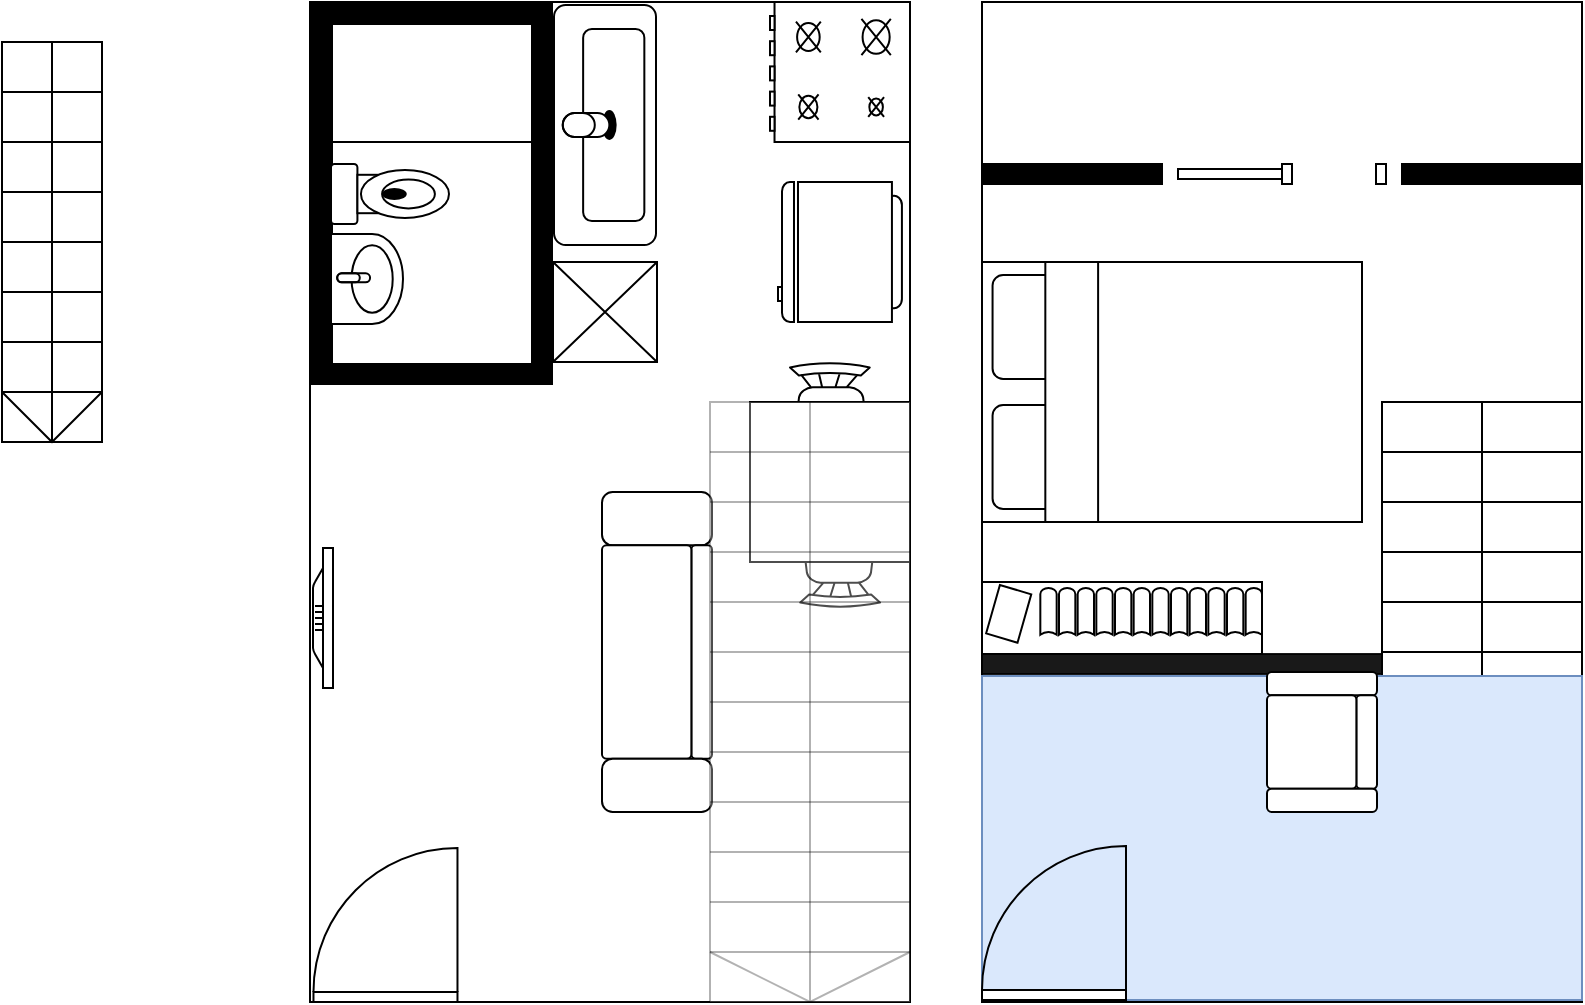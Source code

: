 <mxfile version="14.6.13" type="github" pages="2">
  <diagram id="sSqSU2CnWr-uc7SH-SRM" name="Page-1">
    <mxGraphModel dx="1059" dy="589" grid="1" gridSize="10" guides="1" tooltips="1" connect="1" arrows="1" fold="1" page="1" pageScale="1" pageWidth="827" pageHeight="1169" math="0" shadow="0">
      <root>
        <mxCell id="0" />
        <mxCell id="1" parent="0" />
        <mxCell id="wEKC9drdVz6LrzQ8t6Nu-1" value="" style="rounded=0;whiteSpace=wrap;html=1;" vertex="1" parent="1">
          <mxGeometry x="264" y="20" width="300" height="500" as="geometry" />
        </mxCell>
        <mxCell id="wEKC9drdVz6LrzQ8t6Nu-2" value="" style="verticalLabelPosition=bottom;html=1;verticalAlign=top;align=center;shape=mxgraph.floorplan.doorLeft;direction=west;" vertex="1" parent="1">
          <mxGeometry x="265.74" y="448" width="72" height="72" as="geometry" />
        </mxCell>
        <mxCell id="wEKC9drdVz6LrzQ8t6Nu-3" value="" style="verticalLabelPosition=bottom;html=1;verticalAlign=top;align=center;shape=mxgraph.floorplan.stairs;direction=south;" vertex="1" parent="1">
          <mxGeometry x="110" y="40" width="50" height="200" as="geometry" />
        </mxCell>
        <mxCell id="wEKC9drdVz6LrzQ8t6Nu-4" value="" style="verticalLabelPosition=bottom;html=1;verticalAlign=top;align=center;shape=mxgraph.floorplan.room;fillColor=#000000;rotation=90;" vertex="1" parent="1">
          <mxGeometry x="230" y="56" width="190" height="120" as="geometry" />
        </mxCell>
        <mxCell id="wEKC9drdVz6LrzQ8t6Nu-6" value="" style="verticalLabelPosition=bottom;html=1;verticalAlign=top;align=center;shape=mxgraph.floorplan.sink_1;direction=north;" vertex="1" parent="1">
          <mxGeometry x="274.5" y="136" width="36" height="45" as="geometry" />
        </mxCell>
        <mxCell id="wEKC9drdVz6LrzQ8t6Nu-7" value="" style="verticalLabelPosition=bottom;html=1;verticalAlign=top;align=center;shape=mxgraph.floorplan.toilet;direction=north;" vertex="1" parent="1">
          <mxGeometry x="274.5" y="101" width="59" height="30" as="geometry" />
        </mxCell>
        <mxCell id="wEKC9drdVz6LrzQ8t6Nu-13" value="" style="endArrow=none;html=1;" edge="1" parent="1">
          <mxGeometry width="50" height="50" relative="1" as="geometry">
            <mxPoint x="275" y="90" as="sourcePoint" />
            <mxPoint x="375" y="90" as="targetPoint" />
          </mxGeometry>
        </mxCell>
        <mxCell id="wEKC9drdVz6LrzQ8t6Nu-19" value="" style="rounded=0;whiteSpace=wrap;html=1;" vertex="1" parent="1">
          <mxGeometry x="600" y="20" width="300" height="500" as="geometry" />
        </mxCell>
        <mxCell id="wEKC9drdVz6LrzQ8t6Nu-18" value="" style="verticalLabelPosition=bottom;html=1;verticalAlign=top;align=center;shape=mxgraph.floorplan.bed_double;rotation=-90;" vertex="1" parent="1">
          <mxGeometry x="630" y="120" width="130" height="190" as="geometry" />
        </mxCell>
        <mxCell id="wEKC9drdVz6LrzQ8t6Nu-21" value="" style="verticalLabelPosition=bottom;html=1;verticalAlign=top;align=center;shape=mxgraph.floorplan.wall;fillColor=#000000;" vertex="1" parent="1">
          <mxGeometry x="600" y="101" width="90" height="10" as="geometry" />
        </mxCell>
        <mxCell id="wEKC9drdVz6LrzQ8t6Nu-22" value="" style="verticalLabelPosition=bottom;html=1;verticalAlign=top;align=center;shape=mxgraph.floorplan.doorPocket;dx=0.5;" vertex="1" parent="1">
          <mxGeometry x="698" y="101" width="104" height="10" as="geometry" />
        </mxCell>
        <mxCell id="wEKC9drdVz6LrzQ8t6Nu-23" value="" style="verticalLabelPosition=bottom;html=1;verticalAlign=top;align=center;shape=mxgraph.floorplan.wall;fillColor=#000000;" vertex="1" parent="1">
          <mxGeometry x="810" y="101" width="90" height="10" as="geometry" />
        </mxCell>
        <mxCell id="wEKC9drdVz6LrzQ8t6Nu-24" value="" style="verticalLabelPosition=bottom;html=1;verticalAlign=top;align=center;shape=mxgraph.floorplan.bookcase;rotation=-180;" vertex="1" parent="1">
          <mxGeometry x="600" y="310" width="140" height="36" as="geometry" />
        </mxCell>
        <mxCell id="wEKC9drdVz6LrzQ8t6Nu-25" value="" style="verticalLabelPosition=bottom;html=1;verticalAlign=top;align=center;shape=mxgraph.floorplan.stairs;direction=south;" vertex="1" parent="1">
          <mxGeometry x="800" y="220" width="100" height="300" as="geometry" />
        </mxCell>
        <mxCell id="wEKC9drdVz6LrzQ8t6Nu-27" value="" style="verticalLabelPosition=bottom;html=1;verticalAlign=top;align=center;shape=mxgraph.floorplan.sofa;rotation=90;" vertex="1" parent="1">
          <mxGeometry x="357.5" y="317.5" width="160" height="55" as="geometry" />
        </mxCell>
        <mxCell id="wEKC9drdVz6LrzQ8t6Nu-29" value="" style="verticalLabelPosition=bottom;html=1;verticalAlign=top;align=center;shape=mxgraph.floorplan.flat_tv;rotation=-90;" vertex="1" parent="1">
          <mxGeometry x="235.5" y="323" width="70" height="10" as="geometry" />
        </mxCell>
        <mxCell id="wEKC9drdVz6LrzQ8t6Nu-30" value="" style="verticalLabelPosition=bottom;html=1;verticalAlign=top;align=center;shape=mxgraph.floorplan.range_1;rotation=90;" vertex="1" parent="1">
          <mxGeometry x="494" y="20" width="70" height="70" as="geometry" />
        </mxCell>
        <mxCell id="wEKC9drdVz6LrzQ8t6Nu-31" value="" style="verticalLabelPosition=bottom;html=1;verticalAlign=top;align=center;shape=mxgraph.floorplan.sink_2;rotation=-90;" vertex="1" parent="1">
          <mxGeometry x="351.5" y="56" width="120" height="51" as="geometry" />
        </mxCell>
        <mxCell id="wEKC9drdVz6LrzQ8t6Nu-33" value="" style="verticalLabelPosition=bottom;html=1;verticalAlign=top;align=center;shape=mxgraph.floorplan.refrigerator;rotation=90;" vertex="1" parent="1">
          <mxGeometry x="494" y="114" width="70" height="62" as="geometry" />
        </mxCell>
        <mxCell id="wEKC9drdVz6LrzQ8t6Nu-34" value="" style="verticalLabelPosition=bottom;html=1;verticalAlign=top;align=center;shape=mxgraph.floorplan.elevator;" vertex="1" parent="1">
          <mxGeometry x="385.5" y="150" width="52" height="50" as="geometry" />
        </mxCell>
        <mxCell id="wEKC9drdVz6LrzQ8t6Nu-37" value="" style="verticalLabelPosition=bottom;html=1;verticalAlign=top;align=center;shape=mxgraph.floorplan.chair;shadow=0;rotation=180;" vertex="1" parent="1">
          <mxGeometry x="509" y="271" width="40" height="52" as="geometry" />
        </mxCell>
        <mxCell id="wEKC9drdVz6LrzQ8t6Nu-42" value="" style="verticalLabelPosition=bottom;html=1;verticalAlign=top;align=center;shape=mxgraph.floorplan.chair;shadow=0;rotation=0;" vertex="1" parent="1">
          <mxGeometry x="504" y="200" width="40" height="52" as="geometry" />
        </mxCell>
        <mxCell id="wEKC9drdVz6LrzQ8t6Nu-38" value="" style="shape=rect;shadow=0;" vertex="1" parent="1">
          <mxGeometry x="484" y="220" width="80" height="80" as="geometry" />
        </mxCell>
        <mxCell id="wEKC9drdVz6LrzQ8t6Nu-26" value="" style="verticalLabelPosition=bottom;html=1;verticalAlign=top;align=center;shape=mxgraph.floorplan.stairs;direction=south;opacity=30;" vertex="1" parent="1">
          <mxGeometry x="464" y="220" width="100" height="300" as="geometry" />
        </mxCell>
        <mxCell id="wEKC9drdVz6LrzQ8t6Nu-44" value="" style="verticalLabelPosition=bottom;html=1;verticalAlign=top;align=center;shape=mxgraph.floorplan.wall;fillColor=#000000;opacity=90;" vertex="1" parent="1">
          <mxGeometry x="600" y="346" width="200" height="10" as="geometry" />
        </mxCell>
        <mxCell id="wEKC9drdVz6LrzQ8t6Nu-47" value="" style="rounded=0;whiteSpace=wrap;html=1;fillColor=#dae8fc;strokeColor=#6c8ebf;rotation=0;" vertex="1" parent="1">
          <mxGeometry x="600" y="357" width="300" height="162" as="geometry" />
        </mxCell>
        <mxCell id="wEKC9drdVz6LrzQ8t6Nu-45" value="" style="verticalLabelPosition=bottom;html=1;verticalAlign=top;align=center;shape=mxgraph.floorplan.sofa;rotation=90;" vertex="1" parent="1">
          <mxGeometry x="735" y="362.5" width="70" height="55" as="geometry" />
        </mxCell>
        <mxCell id="wEKC9drdVz6LrzQ8t6Nu-46" value="" style="verticalLabelPosition=bottom;html=1;verticalAlign=top;align=center;shape=mxgraph.floorplan.doorLeft;direction=west;" vertex="1" parent="1">
          <mxGeometry x="600" y="447" width="72" height="72" as="geometry" />
        </mxCell>
      </root>
    </mxGraphModel>
  </diagram>
  <diagram id="SmTWU6yM8S_Qq2UdjuCm" name="Page-2">
    <mxGraphModel dx="3026" dy="2852" grid="1" gridSize="10" guides="1" tooltips="1" connect="1" arrows="1" fold="1" page="1" pageScale="1" pageWidth="827" pageHeight="1169" math="0" shadow="0">
      <root>
        <mxCell id="IdDyNV-LSEsOb_a6CBgl-0" />
        <mxCell id="IdDyNV-LSEsOb_a6CBgl-1" parent="IdDyNV-LSEsOb_a6CBgl-0" />
        <mxCell id="IdDyNV-LSEsOb_a6CBgl-2" value="" style="verticalLabelPosition=bottom;html=1;verticalAlign=top;align=center;shape=mxgraph.floorplan.room;fillColor=#000000;" vertex="1" parent="IdDyNV-LSEsOb_a6CBgl-1">
          <mxGeometry width="1000" height="1000" as="geometry" />
        </mxCell>
        <mxCell id="IdDyNV-LSEsOb_a6CBgl-4" value="" style="endArrow=classic;startArrow=classic;html=1;" edge="1" parent="IdDyNV-LSEsOb_a6CBgl-1" source="IdDyNV-LSEsOb_a6CBgl-2" target="IdDyNV-LSEsOb_a6CBgl-2">
          <mxGeometry width="50" height="50" relative="1" as="geometry">
            <mxPoint x="340" y="660" as="sourcePoint" />
            <mxPoint x="390" y="610" as="targetPoint" />
          </mxGeometry>
        </mxCell>
        <mxCell id="IdDyNV-LSEsOb_a6CBgl-8" value="" style="verticalLabelPosition=bottom;html=1;verticalAlign=top;align=center;shape=mxgraph.floorplan.wall;fillColor=#000000;" vertex="1" parent="IdDyNV-LSEsOb_a6CBgl-1">
          <mxGeometry x="450" y="790" width="530" height="10" as="geometry" />
        </mxCell>
        <mxCell id="IdDyNV-LSEsOb_a6CBgl-9" value="" style="verticalLabelPosition=bottom;html=1;verticalAlign=top;align=center;shape=mxgraph.floorplan.wall;rotation=90;" vertex="1" parent="IdDyNV-LSEsOb_a6CBgl-1">
          <mxGeometry x="690" y="890" width="180" height="10" as="geometry" />
        </mxCell>
        <mxCell id="IdDyNV-LSEsOb_a6CBgl-11" value="" style="verticalLabelPosition=bottom;html=1;verticalAlign=top;align=center;shape=mxgraph.floorplan.doorLeft;aspect=fixed;rotation=-90;" vertex="1" parent="IdDyNV-LSEsOb_a6CBgl-1">
          <mxGeometry x="790" y="805" width="80" height="85" as="geometry" />
        </mxCell>
        <mxCell id="IdDyNV-LSEsOb_a6CBgl-12" value="" style="verticalLabelPosition=bottom;html=1;verticalAlign=top;align=center;shape=mxgraph.floorplan.doorLeft;aspect=fixed;rotation=-90;" vertex="1" parent="IdDyNV-LSEsOb_a6CBgl-1">
          <mxGeometry x="790" y="900" width="80" height="85" as="geometry" />
        </mxCell>
        <mxCell id="IdDyNV-LSEsOb_a6CBgl-13" value="" style="verticalLabelPosition=bottom;html=1;verticalAlign=top;align=center;shape=mxgraph.floorplan.wall;fillColor=#000000;rotation=90;" vertex="1" parent="IdDyNV-LSEsOb_a6CBgl-1">
          <mxGeometry x="179" y="501" width="560" height="10" as="geometry" />
        </mxCell>
        <mxCell id="IdDyNV-LSEsOb_a6CBgl-15" value="" style="verticalLabelPosition=bottom;html=1;verticalAlign=top;align=center;shape=mxgraph.floorplan.wall;fillColor=#000000;rotation=90;" vertex="1" parent="IdDyNV-LSEsOb_a6CBgl-1">
          <mxGeometry x="397.5" y="252.5" width="505" height="10" as="geometry" />
        </mxCell>
        <mxCell id="IdDyNV-LSEsOb_a6CBgl-16" value="" style="verticalLabelPosition=bottom;html=1;verticalAlign=top;align=center;shape=mxgraph.floorplan.wall;fillColor=#000000;rotation=90;" vertex="1" parent="IdDyNV-LSEsOb_a6CBgl-1">
          <mxGeometry x="580" y="710" width="140" height="10" as="geometry" />
        </mxCell>
        <mxCell id="IdDyNV-LSEsOb_a6CBgl-17" value="" style="verticalLabelPosition=bottom;html=1;verticalAlign=top;align=center;shape=mxgraph.floorplan.wall;fillColor=#000000;direction=south;rotation=90;" vertex="1" parent="IdDyNV-LSEsOb_a6CBgl-1">
          <mxGeometry x="810" y="400" width="110" height="240" as="geometry" />
        </mxCell>
        <mxCell id="IdDyNV-LSEsOb_a6CBgl-18" value="" style="verticalLabelPosition=bottom;html=1;verticalAlign=top;align=center;shape=mxgraph.floorplan.wall;fillColor=#000000;" vertex="1" parent="IdDyNV-LSEsOb_a6CBgl-1">
          <mxGeometry x="453" y="213" width="130" height="10" as="geometry" />
        </mxCell>
        <mxCell id="IdDyNV-LSEsOb_a6CBgl-19" value="" style="verticalLabelPosition=bottom;html=1;verticalAlign=top;align=center;shape=mxgraph.floorplan.doorUneven;dx=0.5;" vertex="1" parent="IdDyNV-LSEsOb_a6CBgl-1">
          <mxGeometry x="150" y="1000" width="160" height="85" as="geometry" />
        </mxCell>
        <mxCell id="IdDyNV-LSEsOb_a6CBgl-20" value="" style="verticalLabelPosition=bottom;html=1;verticalAlign=top;align=center;shape=mxgraph.floorplan.doorUneven;dx=0.5;" vertex="1" parent="IdDyNV-LSEsOb_a6CBgl-1">
          <mxGeometry x="550" y="1000" width="160" height="85" as="geometry" />
        </mxCell>
        <mxCell id="IdDyNV-LSEsOb_a6CBgl-21" value="" style="verticalLabelPosition=bottom;html=1;verticalAlign=top;align=center;shape=mxgraph.floorplan.doorRight;rotation=90;" vertex="1" parent="IdDyNV-LSEsOb_a6CBgl-1">
          <mxGeometry x="280" y="-140" width="200" height="100" as="geometry" />
        </mxCell>
        <mxCell id="TOEvX5oDQGMF_Io_xG3n-2" value="" style="verticalLabelPosition=bottom;html=1;verticalAlign=top;align=center;shape=mxgraph.floorplan.range_1;rotation=90;" vertex="1" parent="IdDyNV-LSEsOb_a6CBgl-1">
          <mxGeometry x="865" y="575" width="160" height="62" as="geometry" />
        </mxCell>
        <mxCell id="TOEvX5oDQGMF_Io_xG3n-3" value="" style="verticalLabelPosition=bottom;html=1;verticalAlign=top;align=center;shape=mxgraph.floorplan.table;" vertex="1" parent="IdDyNV-LSEsOb_a6CBgl-1">
          <mxGeometry x="750" y="730" width="150" height="50" as="geometry" />
        </mxCell>
        <mxCell id="TOEvX5oDQGMF_Io_xG3n-4" value="" style="verticalLabelPosition=bottom;html=1;verticalAlign=top;align=center;shape=mxgraph.floorplan.sink_2;rotation=90;" vertex="1" parent="IdDyNV-LSEsOb_a6CBgl-1">
          <mxGeometry x="553.25" y="690.25" width="133" height="51.5" as="geometry" />
        </mxCell>
        <mxCell id="TOEvX5oDQGMF_Io_xG3n-5" value="" style="verticalLabelPosition=bottom;html=1;verticalAlign=top;align=center;shape=mxgraph.floorplan.sink_2;rotation=-90;" vertex="1" parent="IdDyNV-LSEsOb_a6CBgl-1">
          <mxGeometry x="617" y="689.25" width="133" height="51.5" as="geometry" />
        </mxCell>
        <mxCell id="TOEvX5oDQGMF_Io_xG3n-6" value="" style="verticalLabelPosition=bottom;html=1;verticalAlign=top;align=center;shape=mxgraph.floorplan.elevator;" vertex="1" parent="IdDyNV-LSEsOb_a6CBgl-1">
          <mxGeometry x="580" y="280" width="63.25" height="70" as="geometry" />
        </mxCell>
        <mxCell id="TOEvX5oDQGMF_Io_xG3n-9" value="" style="verticalLabelPosition=bottom;html=1;verticalAlign=top;align=center;shape=mxgraph.floorplan.elevator;" vertex="1" parent="IdDyNV-LSEsOb_a6CBgl-1">
          <mxGeometry x="580" y="350" width="63.25" height="70" as="geometry" />
        </mxCell>
        <mxCell id="TOEvX5oDQGMF_Io_xG3n-10" value="" style="verticalLabelPosition=bottom;html=1;verticalAlign=top;align=center;shape=mxgraph.floorplan.elevator;" vertex="1" parent="IdDyNV-LSEsOb_a6CBgl-1">
          <mxGeometry x="580" y="420" width="63.25" height="70" as="geometry" />
        </mxCell>
        <mxCell id="TOEvX5oDQGMF_Io_xG3n-11" value="" style="verticalLabelPosition=bottom;html=1;verticalAlign=top;align=center;shape=mxgraph.floorplan.elevator;" vertex="1" parent="IdDyNV-LSEsOb_a6CBgl-1">
          <mxGeometry x="780" y="530" width="63.25" height="70" as="geometry" />
        </mxCell>
        <mxCell id="TOEvX5oDQGMF_Io_xG3n-12" value="" style="verticalLabelPosition=bottom;html=1;verticalAlign=top;align=center;shape=mxgraph.floorplan.elevator;" vertex="1" parent="IdDyNV-LSEsOb_a6CBgl-1">
          <mxGeometry x="656.75" y="270" width="63.25" height="70" as="geometry" />
        </mxCell>
        <mxCell id="TOEvX5oDQGMF_Io_xG3n-13" value="" style="verticalLabelPosition=bottom;html=1;verticalAlign=top;align=center;shape=mxgraph.floorplan.elevator;" vertex="1" parent="IdDyNV-LSEsOb_a6CBgl-1">
          <mxGeometry x="660" y="192.5" width="63.25" height="70" as="geometry" />
        </mxCell>
        <mxCell id="TOEvX5oDQGMF_Io_xG3n-14" value="" style="verticalLabelPosition=bottom;html=1;verticalAlign=top;align=center;shape=mxgraph.floorplan.elevator;" vertex="1" parent="IdDyNV-LSEsOb_a6CBgl-1">
          <mxGeometry x="660" y="350" width="63.25" height="110" as="geometry" />
        </mxCell>
        <mxCell id="TOEvX5oDQGMF_Io_xG3n-15" value="" style="verticalLabelPosition=bottom;html=1;verticalAlign=top;align=center;shape=mxgraph.floorplan.bed_single;rotation=90;" vertex="1" parent="IdDyNV-LSEsOb_a6CBgl-1">
          <mxGeometry x="850" y="365" width="100" height="180" as="geometry" />
        </mxCell>
        <mxCell id="TOEvX5oDQGMF_Io_xG3n-21" value="" style="verticalLabelPosition=bottom;html=1;verticalAlign=top;align=center;shape=mxgraph.floorplan.chair;shadow=0;" vertex="1" parent="IdDyNV-LSEsOb_a6CBgl-1">
          <mxGeometry x="220" y="620" width="40" height="52" as="geometry" />
        </mxCell>
        <mxCell id="TOEvX5oDQGMF_Io_xG3n-22" value="" style="verticalLabelPosition=bottom;html=1;verticalAlign=top;align=center;shape=mxgraph.floorplan.chair;shadow=0;direction=west;" vertex="1" parent="IdDyNV-LSEsOb_a6CBgl-1">
          <mxGeometry x="220" y="708" width="40" height="52" as="geometry" />
        </mxCell>
        <mxCell id="TOEvX5oDQGMF_Io_xG3n-23" value="" style="verticalLabelPosition=bottom;html=1;verticalAlign=top;align=center;shape=mxgraph.floorplan.chair;shadow=0;direction=north;" vertex="1" parent="IdDyNV-LSEsOb_a6CBgl-1">
          <mxGeometry x="170" y="670" width="52" height="40" as="geometry" />
        </mxCell>
        <mxCell id="TOEvX5oDQGMF_Io_xG3n-24" value="" style="verticalLabelPosition=bottom;html=1;verticalAlign=top;align=center;shape=mxgraph.floorplan.chair;shadow=0;direction=south" vertex="1" parent="IdDyNV-LSEsOb_a6CBgl-1">
          <mxGeometry x="258" y="670" width="52" height="40" as="geometry" />
        </mxCell>
        <mxCell id="TOEvX5oDQGMF_Io_xG3n-25" value="" style="shape=rect;shadow=0;" vertex="1" parent="IdDyNV-LSEsOb_a6CBgl-1">
          <mxGeometry x="190" y="640" width="100" height="100" as="geometry" />
        </mxCell>
        <mxCell id="TOEvX5oDQGMF_Io_xG3n-36" value="" style="verticalLabelPosition=bottom;html=1;verticalAlign=top;align=center;shape=mxgraph.floorplan.chair;shadow=0;" vertex="1" parent="IdDyNV-LSEsOb_a6CBgl-1">
          <mxGeometry x="220" y="350" width="40" height="52" as="geometry" />
        </mxCell>
        <mxCell id="TOEvX5oDQGMF_Io_xG3n-37" value="" style="verticalLabelPosition=bottom;html=1;verticalAlign=top;align=center;shape=mxgraph.floorplan.chair;shadow=0;direction=west;" vertex="1" parent="IdDyNV-LSEsOb_a6CBgl-1">
          <mxGeometry x="220" y="438" width="40" height="52" as="geometry" />
        </mxCell>
        <mxCell id="TOEvX5oDQGMF_Io_xG3n-38" value="" style="verticalLabelPosition=bottom;html=1;verticalAlign=top;align=center;shape=mxgraph.floorplan.chair;shadow=0;direction=north;" vertex="1" parent="IdDyNV-LSEsOb_a6CBgl-1">
          <mxGeometry x="170" y="400" width="52" height="40" as="geometry" />
        </mxCell>
        <mxCell id="TOEvX5oDQGMF_Io_xG3n-39" value="" style="verticalLabelPosition=bottom;html=1;verticalAlign=top;align=center;shape=mxgraph.floorplan.chair;shadow=0;direction=south" vertex="1" parent="IdDyNV-LSEsOb_a6CBgl-1">
          <mxGeometry x="258" y="400" width="52" height="40" as="geometry" />
        </mxCell>
        <mxCell id="TOEvX5oDQGMF_Io_xG3n-40" value="" style="shape=rect;shadow=0;" vertex="1" parent="IdDyNV-LSEsOb_a6CBgl-1">
          <mxGeometry x="190" y="370" width="100" height="100" as="geometry" />
        </mxCell>
        <mxCell id="TOEvX5oDQGMF_Io_xG3n-41" value="" style="verticalLabelPosition=bottom;html=1;verticalAlign=top;align=center;shape=mxgraph.floorplan.chair;shadow=0;" vertex="1" parent="IdDyNV-LSEsOb_a6CBgl-1">
          <mxGeometry x="229" y="112.5" width="40" height="52" as="geometry" />
        </mxCell>
        <mxCell id="TOEvX5oDQGMF_Io_xG3n-42" value="" style="verticalLabelPosition=bottom;html=1;verticalAlign=top;align=center;shape=mxgraph.floorplan.chair;shadow=0;direction=west;" vertex="1" parent="IdDyNV-LSEsOb_a6CBgl-1">
          <mxGeometry x="229" y="200.5" width="40" height="52" as="geometry" />
        </mxCell>
        <mxCell id="TOEvX5oDQGMF_Io_xG3n-43" value="" style="verticalLabelPosition=bottom;html=1;verticalAlign=top;align=center;shape=mxgraph.floorplan.chair;shadow=0;direction=north;" vertex="1" parent="IdDyNV-LSEsOb_a6CBgl-1">
          <mxGeometry x="179" y="162.5" width="52" height="40" as="geometry" />
        </mxCell>
        <mxCell id="TOEvX5oDQGMF_Io_xG3n-44" value="" style="verticalLabelPosition=bottom;html=1;verticalAlign=top;align=center;shape=mxgraph.floorplan.chair;shadow=0;direction=south" vertex="1" parent="IdDyNV-LSEsOb_a6CBgl-1">
          <mxGeometry x="267" y="162.5" width="52" height="40" as="geometry" />
        </mxCell>
        <mxCell id="TOEvX5oDQGMF_Io_xG3n-45" value="" style="shape=rect;shadow=0;" vertex="1" parent="IdDyNV-LSEsOb_a6CBgl-1">
          <mxGeometry x="199" y="132.5" width="100" height="100" as="geometry" />
        </mxCell>
        <mxCell id="TOEvX5oDQGMF_Io_xG3n-49" value="" style="verticalLabelPosition=bottom;html=1;verticalAlign=top;align=center;shape=mxgraph.floorplan.chair;shadow=0;" vertex="1" parent="IdDyNV-LSEsOb_a6CBgl-1">
          <mxGeometry x="48" y="490" width="40" height="52" as="geometry" />
        </mxCell>
        <mxCell id="TOEvX5oDQGMF_Io_xG3n-50" value="" style="verticalLabelPosition=bottom;html=1;verticalAlign=top;align=center;shape=mxgraph.floorplan.chair;shadow=0;rotation=180;" vertex="1" parent="IdDyNV-LSEsOb_a6CBgl-1">
          <mxGeometry x="40" y="588.5" width="40" height="52" as="geometry" />
        </mxCell>
        <mxCell id="TOEvX5oDQGMF_Io_xG3n-51" value="" style="shape=rect;shadow=0;" vertex="1" parent="IdDyNV-LSEsOb_a6CBgl-1">
          <mxGeometry x="10" y="513.5" width="100" height="100" as="geometry" />
        </mxCell>
        <mxCell id="TOEvX5oDQGMF_Io_xG3n-52" value="" style="verticalLabelPosition=bottom;html=1;verticalAlign=top;align=center;shape=mxgraph.floorplan.chair;shadow=0;" vertex="1" parent="IdDyNV-LSEsOb_a6CBgl-1">
          <mxGeometry x="56" y="223" width="40" height="52" as="geometry" />
        </mxCell>
        <mxCell id="TOEvX5oDQGMF_Io_xG3n-53" value="" style="verticalLabelPosition=bottom;html=1;verticalAlign=top;align=center;shape=mxgraph.floorplan.chair;shadow=0;rotation=180;" vertex="1" parent="IdDyNV-LSEsOb_a6CBgl-1">
          <mxGeometry x="48" y="321.5" width="40" height="52" as="geometry" />
        </mxCell>
        <mxCell id="TOEvX5oDQGMF_Io_xG3n-54" value="" style="shape=rect;shadow=0;" vertex="1" parent="IdDyNV-LSEsOb_a6CBgl-1">
          <mxGeometry x="18" y="246.5" width="100" height="100" as="geometry" />
        </mxCell>
        <mxCell id="TOEvX5oDQGMF_Io_xG3n-55" value="" style="verticalLabelPosition=bottom;html=1;verticalAlign=top;align=center;shape=mxgraph.floorplan.chair;shadow=0;" vertex="1" parent="IdDyNV-LSEsOb_a6CBgl-1">
          <mxGeometry x="48" y="12" width="40" height="52" as="geometry" />
        </mxCell>
        <mxCell id="TOEvX5oDQGMF_Io_xG3n-56" value="" style="verticalLabelPosition=bottom;html=1;verticalAlign=top;align=center;shape=mxgraph.floorplan.chair;shadow=0;rotation=180;" vertex="1" parent="IdDyNV-LSEsOb_a6CBgl-1">
          <mxGeometry x="40" y="110.5" width="40" height="52" as="geometry" />
        </mxCell>
        <mxCell id="TOEvX5oDQGMF_Io_xG3n-57" value="" style="shape=rect;shadow=0;" vertex="1" parent="IdDyNV-LSEsOb_a6CBgl-1">
          <mxGeometry x="10" y="35.5" width="100" height="100" as="geometry" />
        </mxCell>
        <mxCell id="TOEvX5oDQGMF_Io_xG3n-61" value="" style="verticalLabelPosition=bottom;html=1;verticalAlign=top;align=center;shape=mxgraph.floorplan.chair;shadow=0;" vertex="1" parent="IdDyNV-LSEsOb_a6CBgl-1">
          <mxGeometry x="48" y="805" width="40" height="52" as="geometry" />
        </mxCell>
        <mxCell id="TOEvX5oDQGMF_Io_xG3n-62" value="" style="verticalLabelPosition=bottom;html=1;verticalAlign=top;align=center;shape=mxgraph.floorplan.chair;shadow=0;rotation=180;" vertex="1" parent="IdDyNV-LSEsOb_a6CBgl-1">
          <mxGeometry x="40" y="903.5" width="40" height="52" as="geometry" />
        </mxCell>
        <mxCell id="TOEvX5oDQGMF_Io_xG3n-63" value="" style="shape=rect;shadow=0;" vertex="1" parent="IdDyNV-LSEsOb_a6CBgl-1">
          <mxGeometry x="10" y="828.5" width="100" height="100" as="geometry" />
        </mxCell>
      </root>
    </mxGraphModel>
  </diagram>
</mxfile>
